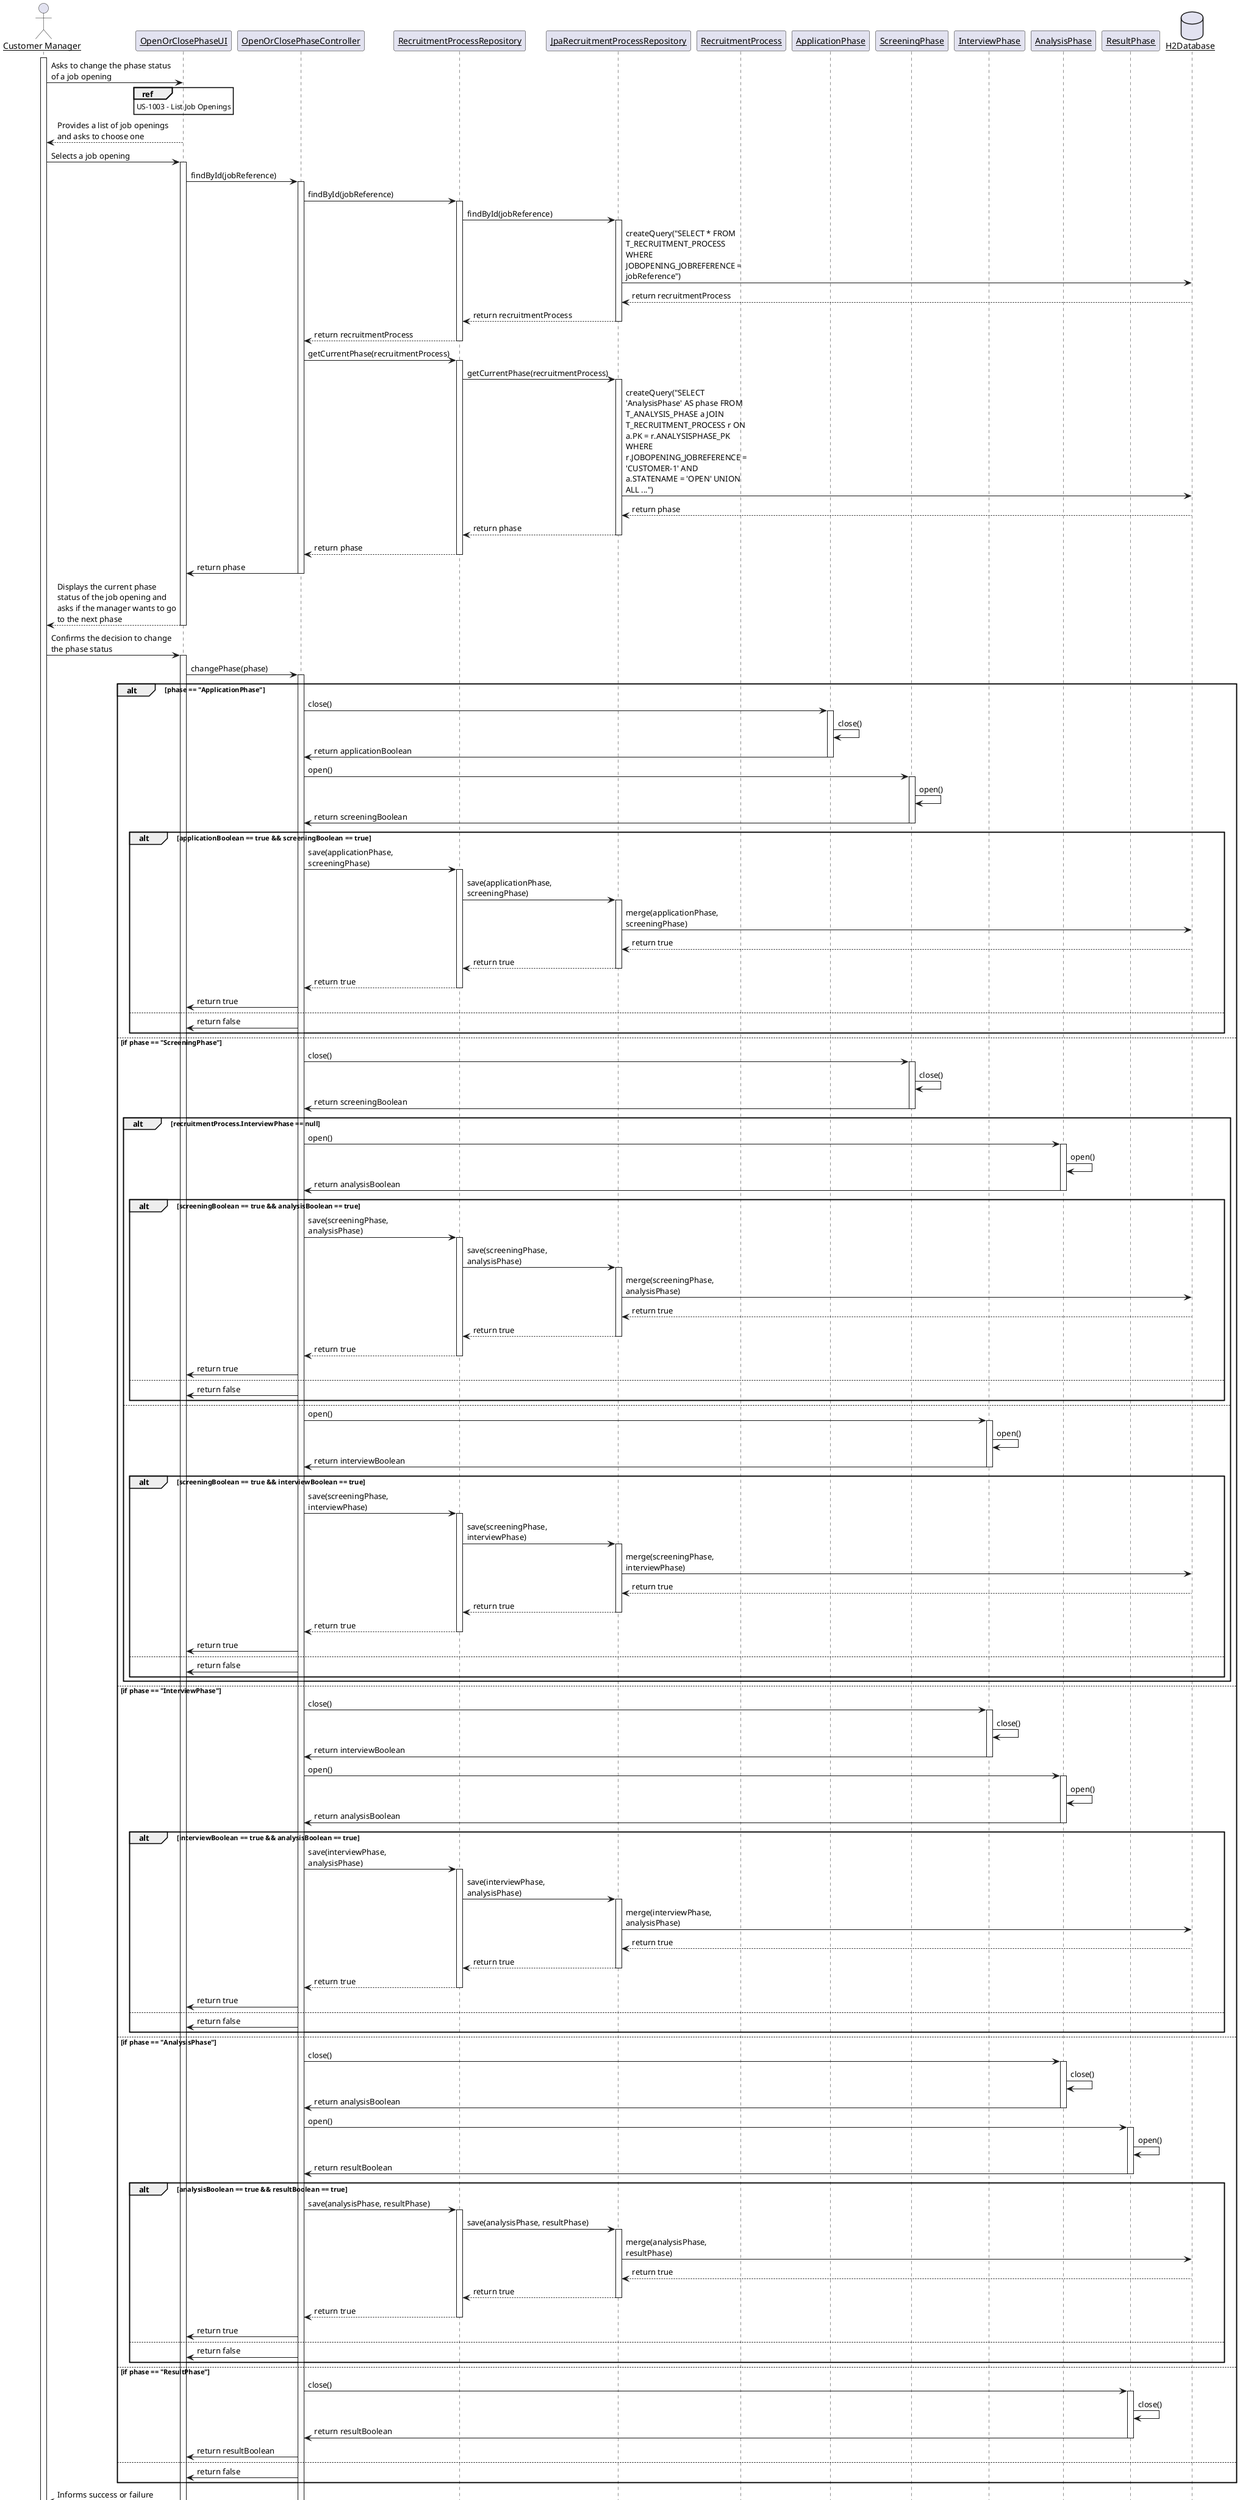 @startuml
skinparam linetype ortho
skinparam maxmessagesize 200
skinparam sequenceParticipant underline

actor "Customer Manager" as Manager

participant "OpenOrClosePhaseUI" as UI
participant "OpenOrClosePhaseController" as C
participant "RecruitmentProcessRepository" as R
participant "JpaRecruitmentProcessRepository" as RJPA
participant "RecruitmentProcess" as RP
participant "ApplicationPhase" as AP
participant "ScreeningPhase" as SP
participant "InterviewPhase" as IP
participant "AnalysisPhase" as ANP
participant "ResultPhase" as REP
database "H2Database" as DB

activate Manager

Manager -> UI : Asks to change the phase status of a job opening

ref over UI : US-1003 - List Job Openings
UI --> Manager : Provides a list of job openings and asks to choose one

deactivate UI

Manager -> UI : Selects a job opening
activate UI

UI -> C : findById(jobReference)
activate C
C -> R : findById(jobReference)
activate R
R -> RJPA : findById(jobReference)
activate RJPA
RJPA -> DB : createQuery("SELECT * FROM T_RECRUITMENT_PROCESS WHERE JOBOPENING_JOBREFERENCE = jobReference")
DB --> RJPA : return recruitmentProcess
RJPA --> R : return recruitmentProcess
deactivate RJPA
R --> C : return recruitmentProcess
deactivate R

C -> R : getCurrentPhase(recruitmentProcess)
activate R
R -> RJPA : getCurrentPhase(recruitmentProcess)
activate RJPA
RJPA -> DB : createQuery("SELECT 'AnalysisPhase' AS phase FROM T_ANALYSIS_PHASE a JOIN T_RECRUITMENT_PROCESS r ON a.PK = r.ANALYSISPHASE_PK WHERE r.JOBOPENING_JOBREFERENCE = 'CUSTOMER-1' AND a.STATENAME = 'OPEN' UNION ALL ...")
DB --> RJPA : return phase
RJPA --> R : return phase
deactivate RJPA
R --> C : return phase
deactivate R
C -> UI : return phase
deactivate C

UI --> Manager : Displays the current phase status of the job opening and asks if the manager wants to go to the next phase

deactivate UI

Manager -> UI : Confirms the decision to change the phase status
activate UI

UI -> C : changePhase(phase)
activate C
alt phase == "ApplicationPhase"
    C -> AP : close()
    activate AP
    AP -> AP : close()
    AP -> C : return applicationBoolean
    deactivate AP
    C -> SP : open()
    activate SP
    SP -> SP : open()
    SP -> C : return screeningBoolean
    deactivate SP
    alt applicationBoolean == true && screeningBoolean == true
        C -> R : save(applicationPhase, screeningPhase)
        activate R
        R -> RJPA : save(applicationPhase, screeningPhase)
        activate RJPA
        RJPA -> DB : merge(applicationPhase, screeningPhase)
        DB --> RJPA : return true
        RJPA --> R : return true
        deactivate RJPA
        R --> C : return true
        deactivate R
        C -> UI : return true
    else
        C -> UI : return false
    end
else if phase == "ScreeningPhase"
    C -> SP : close()
    activate SP
    SP -> SP : close()
    SP -> C : return screeningBoolean
    deactivate SP
    alt recruitmentProcess.InterviewPhase == null
        C -> ANP : open()
        activate ANP
        ANP -> ANP : open()
        ANP -> C : return analysisBoolean
        deactivate ANP
        alt screeningBoolean == true && analysisBoolean == true
            C -> R : save(screeningPhase, analysisPhase)
            activate R
            R -> RJPA : save(screeningPhase, analysisPhase)
            activate RJPA
            RJPA -> DB : merge(screeningPhase, analysisPhase)
            DB --> RJPA : return true
            RJPA --> R : return true
            deactivate RJPA
            R --> C : return true
            deactivate R
            C -> UI : return true
        else
            C -> UI : return false
        end
    else
        C -> IP : open()
        activate IP
        IP -> IP : open()
        IP -> C : return interviewBoolean
        deactivate IP
        alt screeningBoolean == true && interviewBoolean == true
            C -> R : save(screeningPhase, interviewPhase)
            activate R
            R -> RJPA : save(screeningPhase, interviewPhase)
            activate RJPA
            RJPA -> DB : merge(screeningPhase, interviewPhase)
            DB --> RJPA : return true
            RJPA --> R : return true
            deactivate RJPA
            R --> C : return true
            deactivate R
            C -> UI : return true
        else
            C -> UI : return false
        end
    end
else if phase == "InterviewPhase"
    C -> IP : close()
    activate IP
    IP -> IP : close()
    IP -> C : return interviewBoolean
    deactivate IP
    C -> ANP : open()
    activate ANP
    ANP -> ANP : open()
    ANP -> C : return analysisBoolean
    deactivate ANP
    alt interviewBoolean == true && analysisBoolean == true
        C -> R : save(interviewPhase, analysisPhase)
        activate R
        R -> RJPA : save(interviewPhase, analysisPhase)
        activate RJPA
        RJPA -> DB : merge(interviewPhase, analysisPhase)
        DB --> RJPA : return true
        RJPA --> R : return true
        deactivate RJPA
        R --> C : return true
        deactivate R
        C -> UI : return true
    else
        C -> UI : return false
    end
else if phase == "AnalysisPhase"
    C -> ANP : close()
    activate ANP
    ANP -> ANP : close()
    ANP -> C : return analysisBoolean
    deactivate ANP
    C -> REP : open()
    activate REP
    REP -> REP : open()
    REP -> C : return resultBoolean
    deactivate REP
    alt analysisBoolean == true && resultBoolean == true
        C -> R : save(analysisPhase, resultPhase)
        activate R
        R -> RJPA : save(analysisPhase, resultPhase)
        activate RJPA
        RJPA -> DB : merge(analysisPhase, resultPhase)
        DB --> RJPA : return true
        RJPA --> R : return true
        deactivate RJPA
        R --> C : return true
        deactivate R
        C -> UI : return true
    else
        C -> UI : return false
    end
else if phase == "ResultPhase"
    C -> REP : close()
    activate REP
    REP -> REP : close()
    REP -> C : return resultBoolean
    deactivate REP
    C -> UI : return resultBoolean
else
    C -> UI : return false
end


    UI --> Manager : Informs success or failure

    deactivate UI
    @enduml